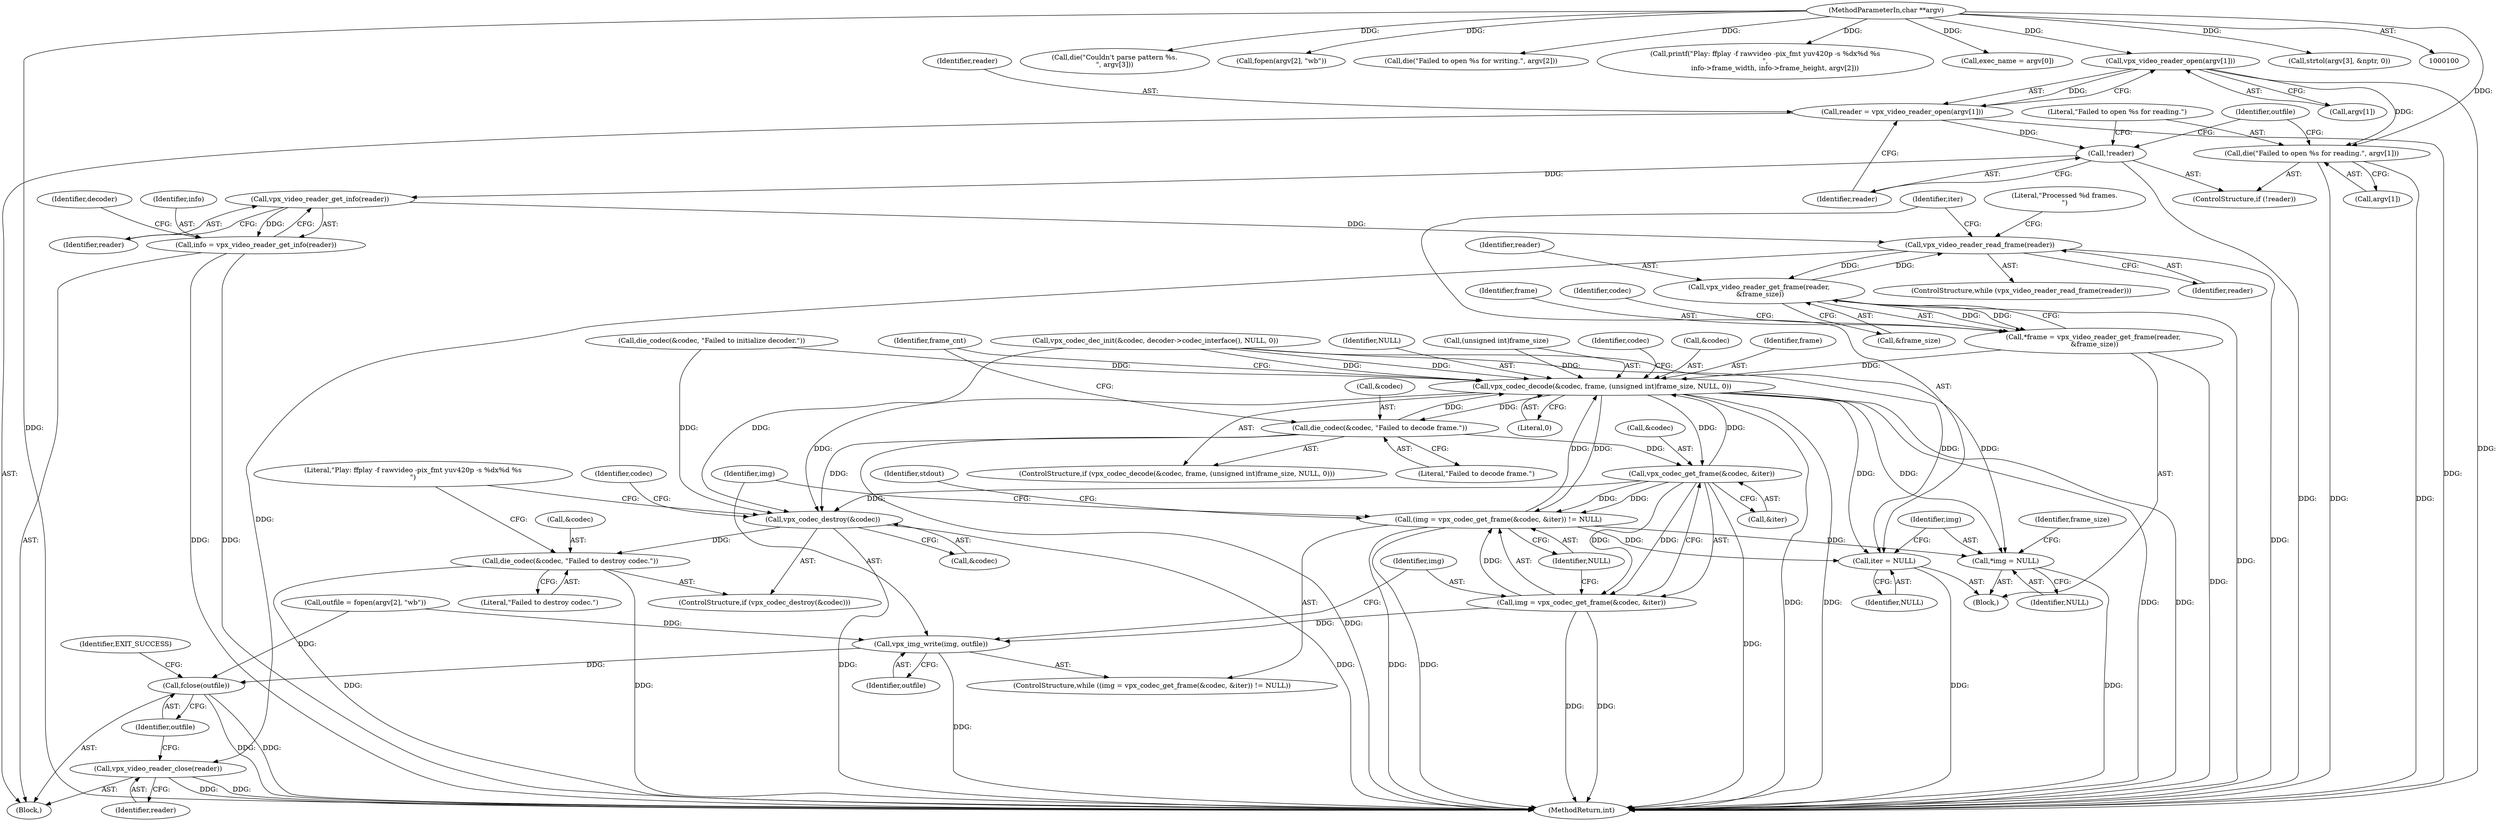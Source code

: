 digraph "0_Android_5a9753fca56f0eeb9f61e342b2fccffc364f9426_1@array" {
"1000154" [label="(Call,vpx_video_reader_open(argv[1]))"];
"1000102" [label="(MethodParameterIn,char **argv)"];
"1000152" [label="(Call,reader = vpx_video_reader_open(argv[1]))"];
"1000159" [label="(Call,!reader)"];
"1000226" [label="(Call,vpx_video_reader_get_info(reader))"];
"1000224" [label="(Call,info = vpx_video_reader_get_info(reader))"];
"1000255" [label="(Call,vpx_video_reader_read_frame(reader))"];
"1000274" [label="(Call,vpx_video_reader_get_frame(reader,\n &frame_size))"];
"1000272" [label="(Call,*frame = vpx_video_reader_get_frame(reader,\n &frame_size))"];
"1000279" [label="(Call,vpx_codec_decode(&codec, frame, (unsigned int)frame_size, NULL, 0))"];
"1000259" [label="(Call,iter = NULL)"];
"1000263" [label="(Call,*img = NULL)"];
"1000288" [label="(Call,die_codec(&codec, \"Failed to decode frame.\"))"];
"1000329" [label="(Call,vpx_codec_get_frame(&codec, &iter))"];
"1000326" [label="(Call,(img = vpx_codec_get_frame(&codec, &iter)) != NULL)"];
"1000327" [label="(Call,img = vpx_codec_get_frame(&codec, &iter))"];
"1000335" [label="(Call,vpx_img_write(img, outfile))"];
"1000369" [label="(Call,fclose(outfile))"];
"1000349" [label="(Call,vpx_codec_destroy(&codec))"];
"1000352" [label="(Call,die_codec(&codec, \"Failed to destroy codec.\"))"];
"1000367" [label="(Call,vpx_video_reader_close(reader))"];
"1000161" [label="(Call,die(\"Failed to open %s for reading.\", argv[1]))"];
"1000353" [label="(Call,&codec)"];
"1000334" [label="(Identifier,NULL)"];
"1000367" [label="(Call,vpx_video_reader_close(reader))"];
"1000219" [label="(Call,die(\"Couldn't parse pattern %s.\n\", argv[3]))"];
"1000335" [label="(Call,vpx_img_write(img, outfile))"];
"1000369" [label="(Call,fclose(outfile))"];
"1000255" [label="(Call,vpx_video_reader_read_frame(reader))"];
"1000291" [label="(Literal,\"Failed to decode frame.\")"];
"1000274" [label="(Call,vpx_video_reader_get_frame(reader,\n &frame_size))"];
"1000350" [label="(Call,&codec)"];
"1000170" [label="(Call,fopen(argv[2], \"wb\"))"];
"1000175" [label="(Call,die(\"Failed to open %s for writing.\", argv[2]))"];
"1000264" [label="(Identifier,img)"];
"1000161" [label="(Call,die(\"Failed to open %s for reading.\", argv[1]))"];
"1000158" [label="(ControlStructure,if (!reader))"];
"1000336" [label="(Identifier,img)"];
"1000254" [label="(ControlStructure,while (vpx_video_reader_read_frame(reader)))"];
"1000163" [label="(Call,argv[1])"];
"1000293" [label="(Identifier,frame_cnt)"];
"1000265" [label="(Identifier,NULL)"];
"1000169" [label="(Identifier,outfile)"];
"1000282" [label="(Identifier,frame)"];
"1000286" [label="(Identifier,NULL)"];
"1000160" [label="(Identifier,reader)"];
"1000325" [label="(ControlStructure,while ((img = vpx_codec_get_frame(&codec, &iter)) != NULL))"];
"1000268" [label="(Identifier,frame_size)"];
"1000349" [label="(Call,vpx_codec_destroy(&codec))"];
"1000244" [label="(Call,vpx_codec_dec_init(&codec, decoder->codec_interface(), NULL, 0))"];
"1000368" [label="(Identifier,reader)"];
"1000159" [label="(Call,!reader)"];
"1000162" [label="(Literal,\"Failed to open %s for reading.\")"];
"1000356" [label="(Call,printf(\"Play: ffplay -f rawvideo -pix_fmt yuv420p -s %dx%d %s\n\",\n         info->frame_width, info->frame_height, argv[2]))"];
"1000357" [label="(Literal,\"Play: ffplay -f rawvideo -pix_fmt yuv420p -s %dx%d %s\n\")"];
"1000328" [label="(Identifier,img)"];
"1000283" [label="(Call,(unsigned int)frame_size)"];
"1000224" [label="(Call,info = vpx_video_reader_get_info(reader))"];
"1000263" [label="(Call,*img = NULL)"];
"1000288" [label="(Call,die_codec(&codec, \"Failed to decode frame.\"))"];
"1000273" [label="(Identifier,frame)"];
"1000103" [label="(Block,)"];
"1000281" [label="(Identifier,codec)"];
"1000256" [label="(Identifier,reader)"];
"1000290" [label="(Identifier,codec)"];
"1000326" [label="(Call,(img = vpx_codec_get_frame(&codec, &iter)) != NULL)"];
"1000276" [label="(Call,&frame_size)"];
"1000155" [label="(Call,argv[1])"];
"1000102" [label="(MethodParameterIn,char **argv)"];
"1000289" [label="(Call,&codec)"];
"1000346" [label="(Literal,\"Processed %d frames.\n\")"];
"1000226" [label="(Call,vpx_video_reader_get_info(reader))"];
"1000260" [label="(Identifier,iter)"];
"1000280" [label="(Call,&codec)"];
"1000141" [label="(Call,exec_name = argv[0])"];
"1000352" [label="(Call,die_codec(&codec, \"Failed to destroy codec.\"))"];
"1000287" [label="(Literal,0)"];
"1000168" [label="(Call,outfile = fopen(argv[2], \"wb\"))"];
"1000370" [label="(Identifier,outfile)"];
"1000354" [label="(Identifier,codec)"];
"1000355" [label="(Literal,\"Failed to destroy codec.\")"];
"1000373" [label="(MethodReturn,int)"];
"1000337" [label="(Identifier,outfile)"];
"1000332" [label="(Call,&iter)"];
"1000227" [label="(Identifier,reader)"];
"1000272" [label="(Call,*frame = vpx_video_reader_get_frame(reader,\n &frame_size))"];
"1000344" [label="(Identifier,stdout)"];
"1000329" [label="(Call,vpx_codec_get_frame(&codec, &iter))"];
"1000275" [label="(Identifier,reader)"];
"1000259" [label="(Call,iter = NULL)"];
"1000152" [label="(Call,reader = vpx_video_reader_open(argv[1]))"];
"1000327" [label="(Call,img = vpx_codec_get_frame(&codec, &iter))"];
"1000330" [label="(Call,&codec)"];
"1000225" [label="(Identifier,info)"];
"1000372" [label="(Identifier,EXIT_SUCCESS)"];
"1000348" [label="(ControlStructure,if (vpx_codec_destroy(&codec)))"];
"1000278" [label="(ControlStructure,if (vpx_codec_decode(&codec, frame, (unsigned int)frame_size, NULL, 0)))"];
"1000261" [label="(Identifier,NULL)"];
"1000154" [label="(Call,vpx_video_reader_open(argv[1]))"];
"1000257" [label="(Block,)"];
"1000250" [label="(Call,die_codec(&codec, \"Failed to initialize decoder.\"))"];
"1000182" [label="(Call,strtol(argv[3], &nptr, 0))"];
"1000279" [label="(Call,vpx_codec_decode(&codec, frame, (unsigned int)frame_size, NULL, 0))"];
"1000153" [label="(Identifier,reader)"];
"1000229" [label="(Identifier,decoder)"];
"1000154" -> "1000152"  [label="AST: "];
"1000154" -> "1000155"  [label="CFG: "];
"1000155" -> "1000154"  [label="AST: "];
"1000152" -> "1000154"  [label="CFG: "];
"1000154" -> "1000373"  [label="DDG: "];
"1000154" -> "1000152"  [label="DDG: "];
"1000102" -> "1000154"  [label="DDG: "];
"1000154" -> "1000161"  [label="DDG: "];
"1000102" -> "1000100"  [label="AST: "];
"1000102" -> "1000373"  [label="DDG: "];
"1000102" -> "1000141"  [label="DDG: "];
"1000102" -> "1000161"  [label="DDG: "];
"1000102" -> "1000170"  [label="DDG: "];
"1000102" -> "1000175"  [label="DDG: "];
"1000102" -> "1000182"  [label="DDG: "];
"1000102" -> "1000219"  [label="DDG: "];
"1000102" -> "1000356"  [label="DDG: "];
"1000152" -> "1000103"  [label="AST: "];
"1000153" -> "1000152"  [label="AST: "];
"1000160" -> "1000152"  [label="CFG: "];
"1000152" -> "1000373"  [label="DDG: "];
"1000152" -> "1000159"  [label="DDG: "];
"1000159" -> "1000158"  [label="AST: "];
"1000159" -> "1000160"  [label="CFG: "];
"1000160" -> "1000159"  [label="AST: "];
"1000162" -> "1000159"  [label="CFG: "];
"1000169" -> "1000159"  [label="CFG: "];
"1000159" -> "1000373"  [label="DDG: "];
"1000159" -> "1000226"  [label="DDG: "];
"1000226" -> "1000224"  [label="AST: "];
"1000226" -> "1000227"  [label="CFG: "];
"1000227" -> "1000226"  [label="AST: "];
"1000224" -> "1000226"  [label="CFG: "];
"1000226" -> "1000224"  [label="DDG: "];
"1000226" -> "1000255"  [label="DDG: "];
"1000224" -> "1000103"  [label="AST: "];
"1000225" -> "1000224"  [label="AST: "];
"1000229" -> "1000224"  [label="CFG: "];
"1000224" -> "1000373"  [label="DDG: "];
"1000224" -> "1000373"  [label="DDG: "];
"1000255" -> "1000254"  [label="AST: "];
"1000255" -> "1000256"  [label="CFG: "];
"1000256" -> "1000255"  [label="AST: "];
"1000260" -> "1000255"  [label="CFG: "];
"1000346" -> "1000255"  [label="CFG: "];
"1000255" -> "1000373"  [label="DDG: "];
"1000274" -> "1000255"  [label="DDG: "];
"1000255" -> "1000274"  [label="DDG: "];
"1000255" -> "1000367"  [label="DDG: "];
"1000274" -> "1000272"  [label="AST: "];
"1000274" -> "1000276"  [label="CFG: "];
"1000275" -> "1000274"  [label="AST: "];
"1000276" -> "1000274"  [label="AST: "];
"1000272" -> "1000274"  [label="CFG: "];
"1000274" -> "1000373"  [label="DDG: "];
"1000274" -> "1000272"  [label="DDG: "];
"1000274" -> "1000272"  [label="DDG: "];
"1000272" -> "1000257"  [label="AST: "];
"1000273" -> "1000272"  [label="AST: "];
"1000281" -> "1000272"  [label="CFG: "];
"1000272" -> "1000373"  [label="DDG: "];
"1000272" -> "1000279"  [label="DDG: "];
"1000279" -> "1000278"  [label="AST: "];
"1000279" -> "1000287"  [label="CFG: "];
"1000280" -> "1000279"  [label="AST: "];
"1000282" -> "1000279"  [label="AST: "];
"1000283" -> "1000279"  [label="AST: "];
"1000286" -> "1000279"  [label="AST: "];
"1000287" -> "1000279"  [label="AST: "];
"1000290" -> "1000279"  [label="CFG: "];
"1000293" -> "1000279"  [label="CFG: "];
"1000279" -> "1000373"  [label="DDG: "];
"1000279" -> "1000373"  [label="DDG: "];
"1000279" -> "1000373"  [label="DDG: "];
"1000279" -> "1000373"  [label="DDG: "];
"1000279" -> "1000259"  [label="DDG: "];
"1000279" -> "1000263"  [label="DDG: "];
"1000250" -> "1000279"  [label="DDG: "];
"1000288" -> "1000279"  [label="DDG: "];
"1000329" -> "1000279"  [label="DDG: "];
"1000244" -> "1000279"  [label="DDG: "];
"1000244" -> "1000279"  [label="DDG: "];
"1000283" -> "1000279"  [label="DDG: "];
"1000326" -> "1000279"  [label="DDG: "];
"1000279" -> "1000288"  [label="DDG: "];
"1000279" -> "1000329"  [label="DDG: "];
"1000279" -> "1000326"  [label="DDG: "];
"1000279" -> "1000349"  [label="DDG: "];
"1000259" -> "1000257"  [label="AST: "];
"1000259" -> "1000261"  [label="CFG: "];
"1000260" -> "1000259"  [label="AST: "];
"1000261" -> "1000259"  [label="AST: "];
"1000264" -> "1000259"  [label="CFG: "];
"1000259" -> "1000373"  [label="DDG: "];
"1000244" -> "1000259"  [label="DDG: "];
"1000326" -> "1000259"  [label="DDG: "];
"1000263" -> "1000257"  [label="AST: "];
"1000263" -> "1000265"  [label="CFG: "];
"1000264" -> "1000263"  [label="AST: "];
"1000265" -> "1000263"  [label="AST: "];
"1000268" -> "1000263"  [label="CFG: "];
"1000263" -> "1000373"  [label="DDG: "];
"1000244" -> "1000263"  [label="DDG: "];
"1000326" -> "1000263"  [label="DDG: "];
"1000288" -> "1000278"  [label="AST: "];
"1000288" -> "1000291"  [label="CFG: "];
"1000289" -> "1000288"  [label="AST: "];
"1000291" -> "1000288"  [label="AST: "];
"1000293" -> "1000288"  [label="CFG: "];
"1000288" -> "1000373"  [label="DDG: "];
"1000288" -> "1000329"  [label="DDG: "];
"1000288" -> "1000349"  [label="DDG: "];
"1000329" -> "1000327"  [label="AST: "];
"1000329" -> "1000332"  [label="CFG: "];
"1000330" -> "1000329"  [label="AST: "];
"1000332" -> "1000329"  [label="AST: "];
"1000327" -> "1000329"  [label="CFG: "];
"1000329" -> "1000373"  [label="DDG: "];
"1000329" -> "1000326"  [label="DDG: "];
"1000329" -> "1000326"  [label="DDG: "];
"1000329" -> "1000327"  [label="DDG: "];
"1000329" -> "1000327"  [label="DDG: "];
"1000329" -> "1000349"  [label="DDG: "];
"1000326" -> "1000325"  [label="AST: "];
"1000326" -> "1000334"  [label="CFG: "];
"1000327" -> "1000326"  [label="AST: "];
"1000334" -> "1000326"  [label="AST: "];
"1000336" -> "1000326"  [label="CFG: "];
"1000344" -> "1000326"  [label="CFG: "];
"1000326" -> "1000373"  [label="DDG: "];
"1000326" -> "1000373"  [label="DDG: "];
"1000327" -> "1000326"  [label="DDG: "];
"1000328" -> "1000327"  [label="AST: "];
"1000334" -> "1000327"  [label="CFG: "];
"1000327" -> "1000373"  [label="DDG: "];
"1000327" -> "1000373"  [label="DDG: "];
"1000327" -> "1000335"  [label="DDG: "];
"1000335" -> "1000325"  [label="AST: "];
"1000335" -> "1000337"  [label="CFG: "];
"1000336" -> "1000335"  [label="AST: "];
"1000337" -> "1000335"  [label="AST: "];
"1000328" -> "1000335"  [label="CFG: "];
"1000335" -> "1000373"  [label="DDG: "];
"1000168" -> "1000335"  [label="DDG: "];
"1000335" -> "1000369"  [label="DDG: "];
"1000369" -> "1000103"  [label="AST: "];
"1000369" -> "1000370"  [label="CFG: "];
"1000370" -> "1000369"  [label="AST: "];
"1000372" -> "1000369"  [label="CFG: "];
"1000369" -> "1000373"  [label="DDG: "];
"1000369" -> "1000373"  [label="DDG: "];
"1000168" -> "1000369"  [label="DDG: "];
"1000349" -> "1000348"  [label="AST: "];
"1000349" -> "1000350"  [label="CFG: "];
"1000350" -> "1000349"  [label="AST: "];
"1000354" -> "1000349"  [label="CFG: "];
"1000357" -> "1000349"  [label="CFG: "];
"1000349" -> "1000373"  [label="DDG: "];
"1000349" -> "1000373"  [label="DDG: "];
"1000250" -> "1000349"  [label="DDG: "];
"1000244" -> "1000349"  [label="DDG: "];
"1000349" -> "1000352"  [label="DDG: "];
"1000352" -> "1000348"  [label="AST: "];
"1000352" -> "1000355"  [label="CFG: "];
"1000353" -> "1000352"  [label="AST: "];
"1000355" -> "1000352"  [label="AST: "];
"1000357" -> "1000352"  [label="CFG: "];
"1000352" -> "1000373"  [label="DDG: "];
"1000352" -> "1000373"  [label="DDG: "];
"1000367" -> "1000103"  [label="AST: "];
"1000367" -> "1000368"  [label="CFG: "];
"1000368" -> "1000367"  [label="AST: "];
"1000370" -> "1000367"  [label="CFG: "];
"1000367" -> "1000373"  [label="DDG: "];
"1000367" -> "1000373"  [label="DDG: "];
"1000161" -> "1000158"  [label="AST: "];
"1000161" -> "1000163"  [label="CFG: "];
"1000162" -> "1000161"  [label="AST: "];
"1000163" -> "1000161"  [label="AST: "];
"1000169" -> "1000161"  [label="CFG: "];
"1000161" -> "1000373"  [label="DDG: "];
"1000161" -> "1000373"  [label="DDG: "];
}

